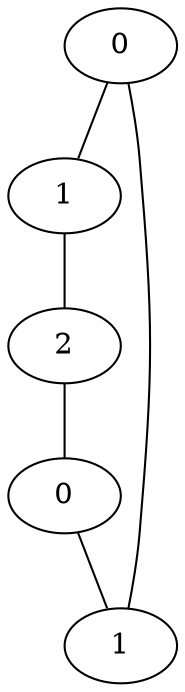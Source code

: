 graph {
a0[label=0];
a1[label=1];
a2[label=2];
a3[label=0];
a4[label=1];
a0 -- a1;
a0 -- a4;
a1 -- a2;
a2 -- a3;
a3 -- a4;
}
